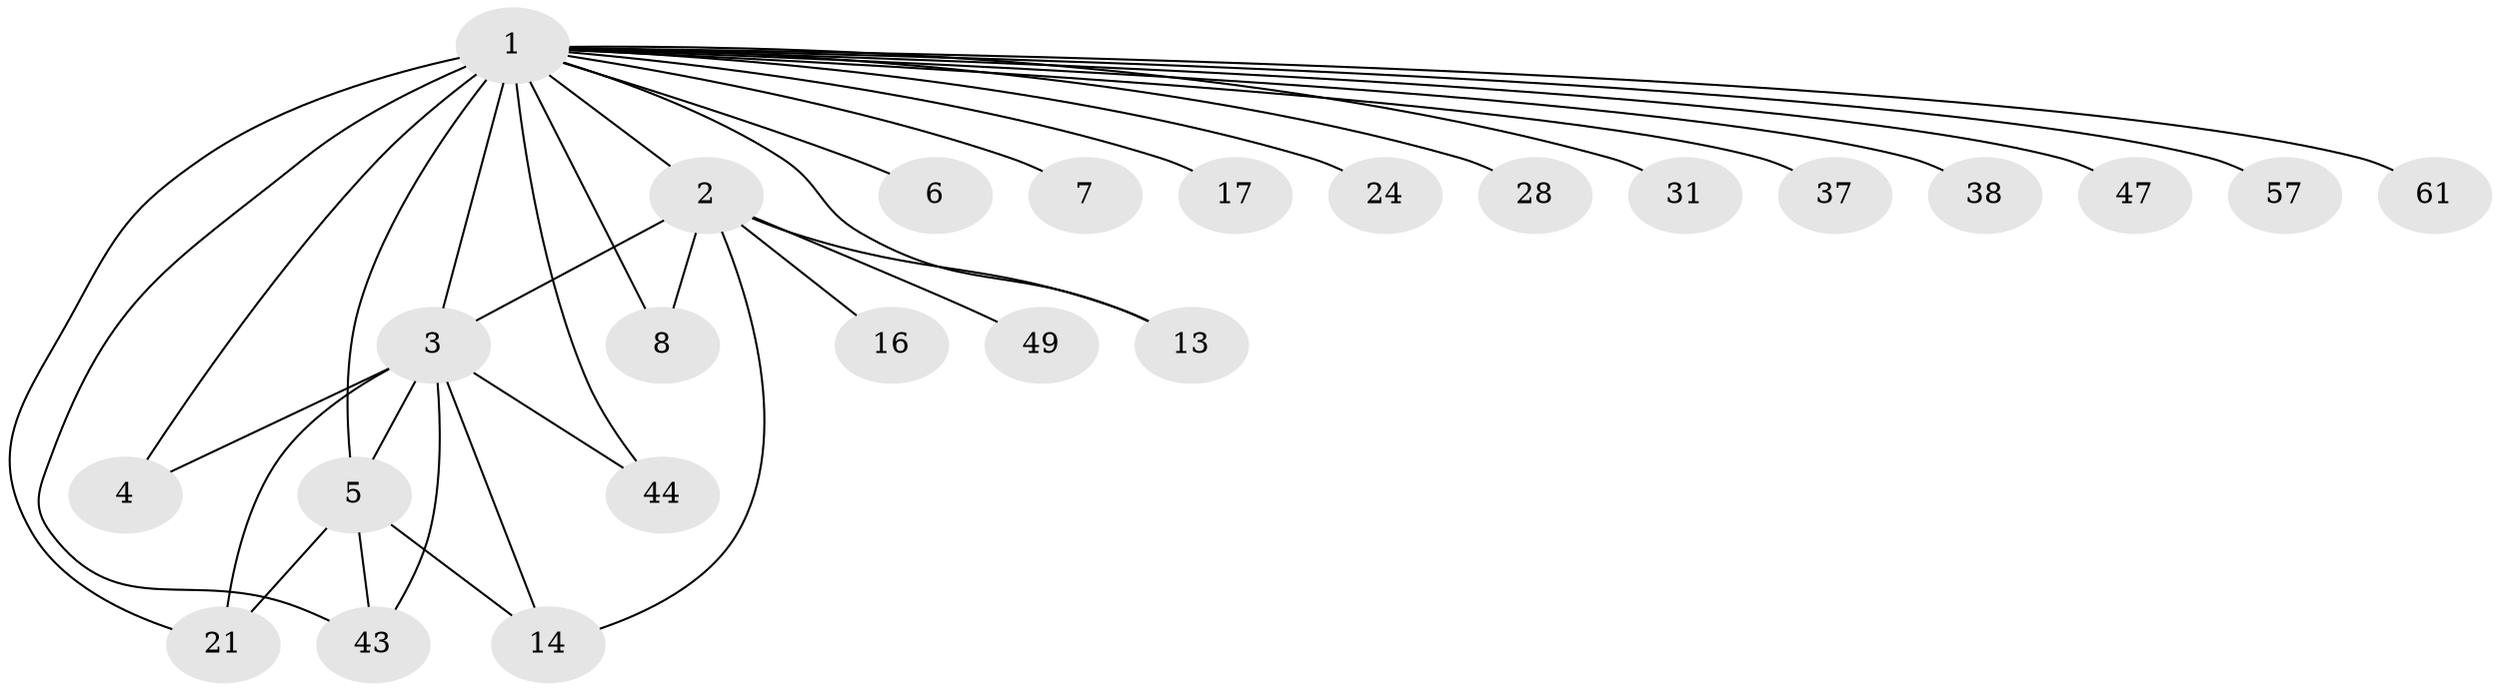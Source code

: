 // original degree distribution, {35: 0.016129032258064516, 7: 0.03225806451612903, 9: 0.016129032258064516, 2: 0.27419354838709675, 1: 0.41935483870967744, 4: 0.06451612903225806, 13: 0.016129032258064516, 3: 0.12903225806451613, 5: 0.016129032258064516, 8: 0.016129032258064516}
// Generated by graph-tools (version 1.1) at 2025/18/03/04/25 18:18:28]
// undirected, 24 vertices, 35 edges
graph export_dot {
graph [start="1"]
  node [color=gray90,style=filled];
  1 [super="+23"];
  2;
  3 [super="+25+9+12+10+19"];
  4 [super="+30"];
  5 [super="+50+42+11+39"];
  6;
  7;
  8;
  13 [super="+48"];
  14 [super="+35"];
  16;
  17;
  21 [super="+40"];
  24;
  28;
  31 [super="+32"];
  37;
  38;
  43 [super="+56+58"];
  44 [super="+51"];
  47 [super="+54"];
  49;
  57;
  61;
  1 -- 2;
  1 -- 3 [weight=6];
  1 -- 4;
  1 -- 5 [weight=3];
  1 -- 6;
  1 -- 7;
  1 -- 8;
  1 -- 13;
  1 -- 17;
  1 -- 21;
  1 -- 24;
  1 -- 28;
  1 -- 31;
  1 -- 37;
  1 -- 38;
  1 -- 43 [weight=3];
  1 -- 44;
  1 -- 47;
  1 -- 57;
  1 -- 61;
  2 -- 8;
  2 -- 13;
  2 -- 14;
  2 -- 16;
  2 -- 49;
  2 -- 3;
  3 -- 43 [weight=2];
  3 -- 5;
  3 -- 44;
  3 -- 14;
  3 -- 21 [weight=2];
  3 -- 4;
  5 -- 43;
  5 -- 21;
  5 -- 14;
}
